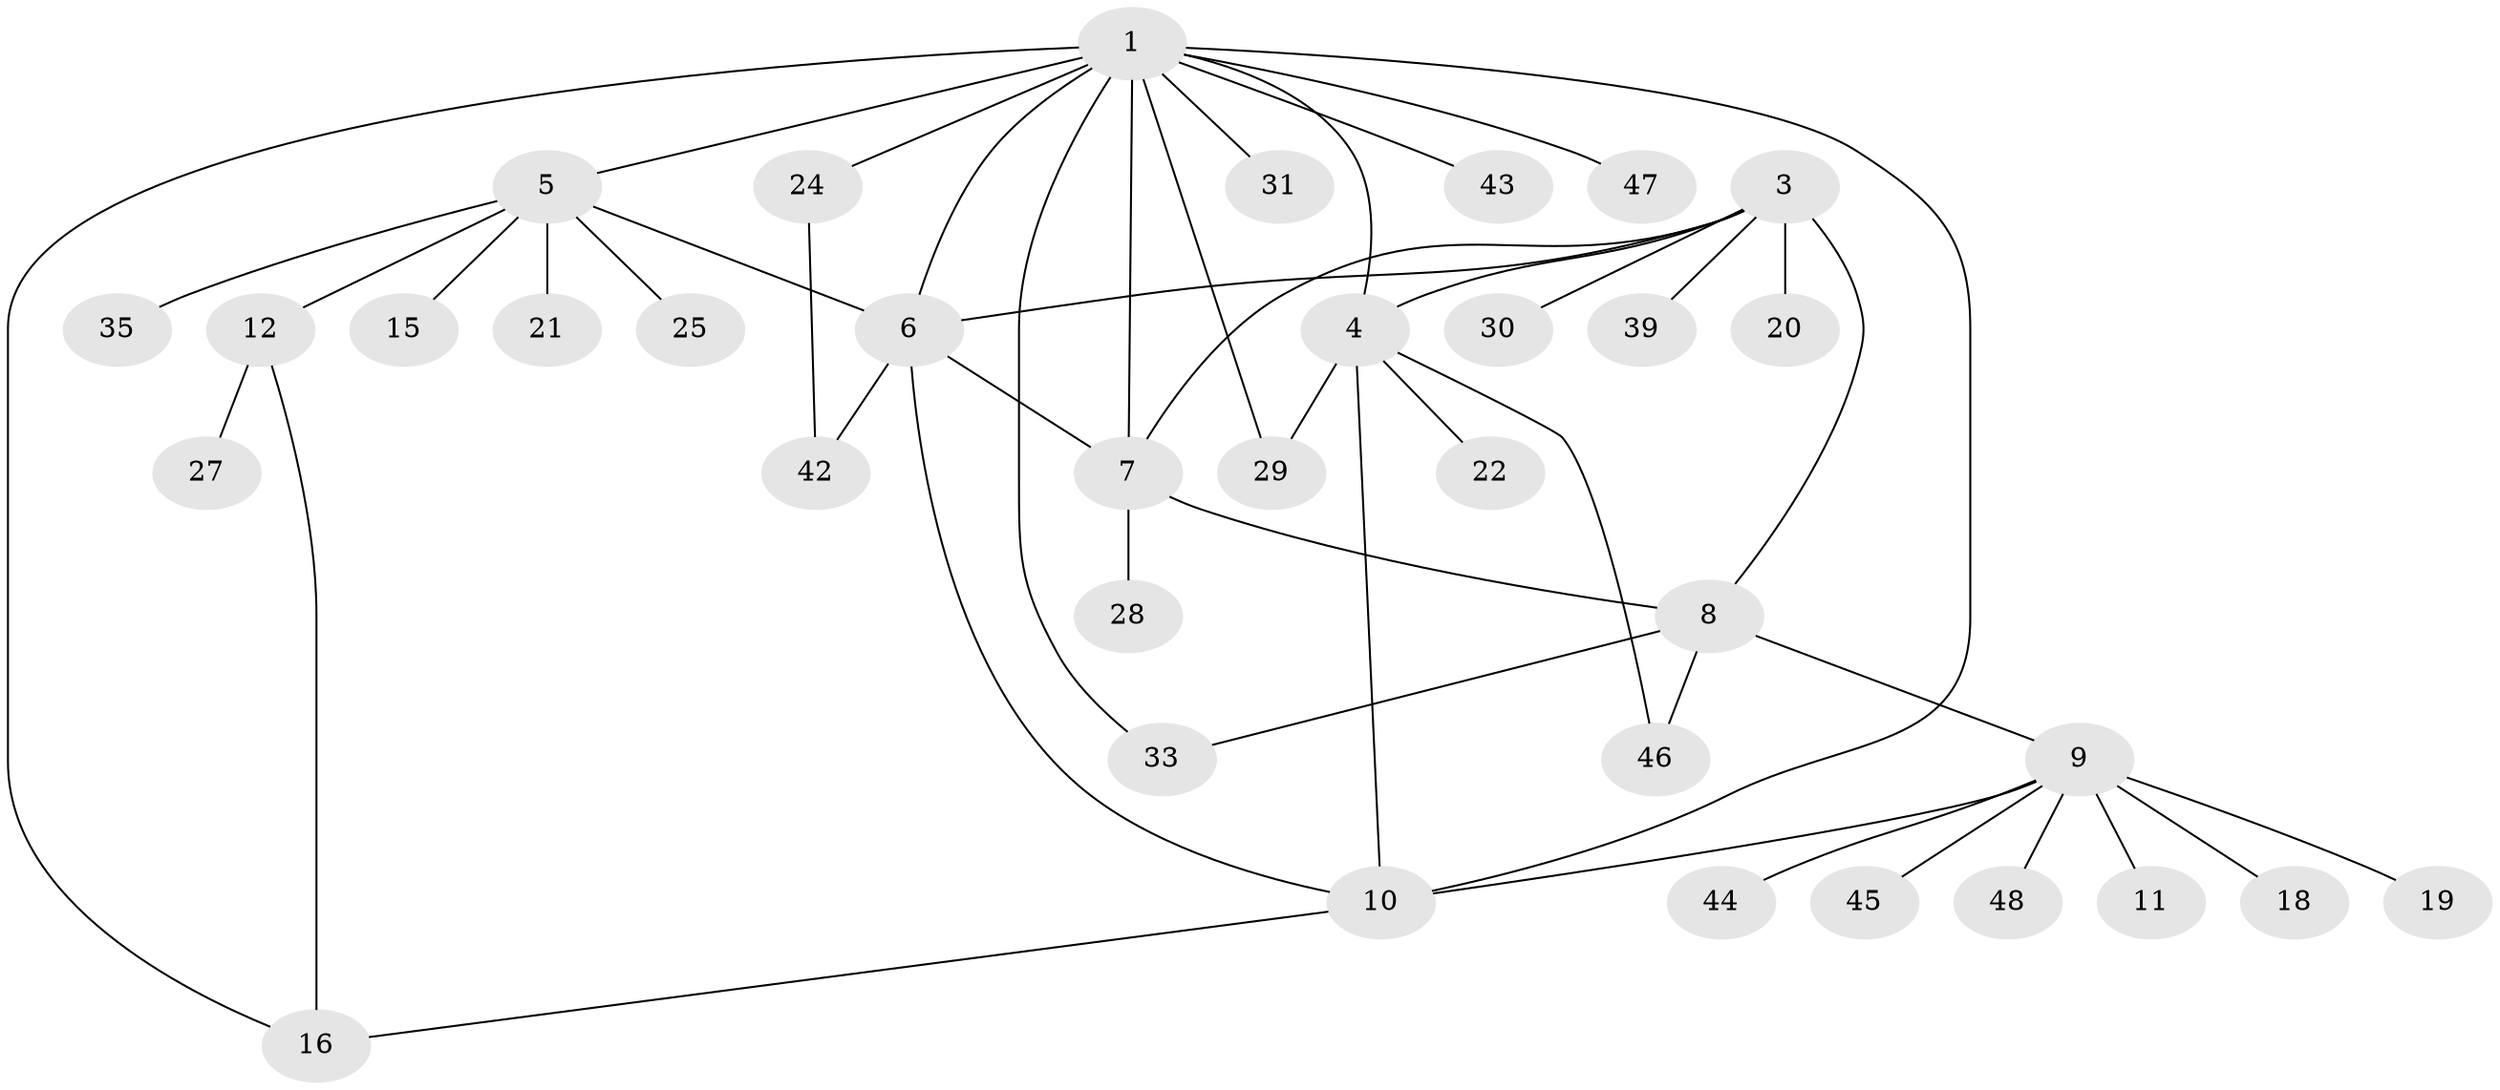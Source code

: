 // Generated by graph-tools (version 1.1) at 2025/52/02/27/25 19:52:14]
// undirected, 35 vertices, 48 edges
graph export_dot {
graph [start="1"]
  node [color=gray90,style=filled];
  1 [super="+2"];
  3 [super="+26"];
  4 [super="+34"];
  5 [super="+32"];
  6 [super="+41"];
  7 [super="+17"];
  8 [super="+13"];
  9 [super="+37"];
  10 [super="+14"];
  11;
  12;
  15;
  16 [super="+23"];
  18;
  19;
  20;
  21 [super="+36"];
  22;
  24 [super="+38"];
  25;
  27;
  28;
  29;
  30;
  31;
  33;
  35;
  39 [super="+40"];
  42 [super="+49"];
  43;
  44;
  45;
  46;
  47;
  48;
  1 -- 5;
  1 -- 33;
  1 -- 4;
  1 -- 7;
  1 -- 10;
  1 -- 43;
  1 -- 47;
  1 -- 24;
  1 -- 29;
  1 -- 31;
  1 -- 16;
  1 -- 6;
  3 -- 4;
  3 -- 6;
  3 -- 8;
  3 -- 20;
  3 -- 30;
  3 -- 39;
  3 -- 7;
  4 -- 10;
  4 -- 22;
  4 -- 46;
  4 -- 29;
  5 -- 6;
  5 -- 12;
  5 -- 15;
  5 -- 21;
  5 -- 25;
  5 -- 35;
  6 -- 7;
  6 -- 10;
  6 -- 42;
  7 -- 8;
  7 -- 28;
  8 -- 9;
  8 -- 33;
  8 -- 46;
  9 -- 10;
  9 -- 11;
  9 -- 18;
  9 -- 19;
  9 -- 44;
  9 -- 45;
  9 -- 48;
  10 -- 16;
  12 -- 16;
  12 -- 27;
  24 -- 42;
}
